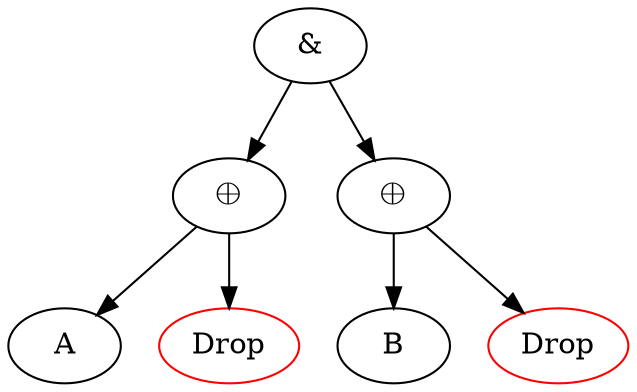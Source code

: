 digraph {

    # To refactor nodes, place the cursor left to a node name
    a -> b
    a -> c;
    b -> d
    b -> e
    c -> f
    c -> g

    a[label="&"];
    b[label="⨁"];
    c[label="⨁"];
    d[label="A"];
    e[label="Drop"];
    f[label="B"];
    g[label="Drop"];
    

    # Hover over color names to get a color picker
    // b -- b [color=blue]
    // b -- d [color="#ff0000"];

    e [color= red]
    g [color= red]

    # Get completion when assigning a shape or color
    // b [shape=box, color=yellow];

    a; # You can remove optional ; by placing the cursor left to a semicolon
}

